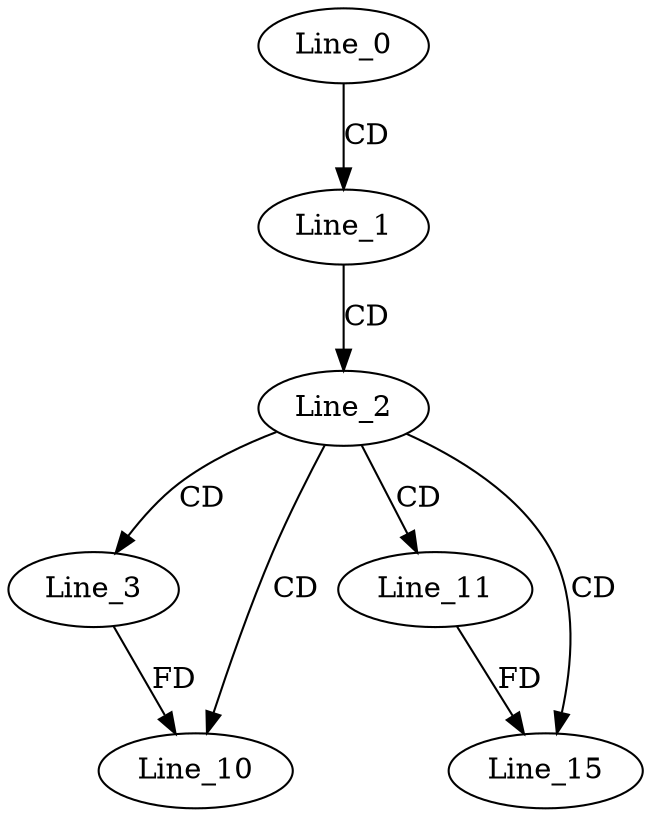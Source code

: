 digraph G {
  Line_0;
  Line_1;
  Line_2;
  Line_3;
  Line_3;
  Line_10;
  Line_11;
  Line_15;
  Line_0 -> Line_1 [ label="CD" ];
  Line_1 -> Line_2 [ label="CD" ];
  Line_2 -> Line_3 [ label="CD" ];
  Line_2 -> Line_10 [ label="CD" ];
  Line_3 -> Line_10 [ label="FD" ];
  Line_2 -> Line_11 [ label="CD" ];
  Line_2 -> Line_15 [ label="CD" ];
  Line_11 -> Line_15 [ label="FD" ];
}
